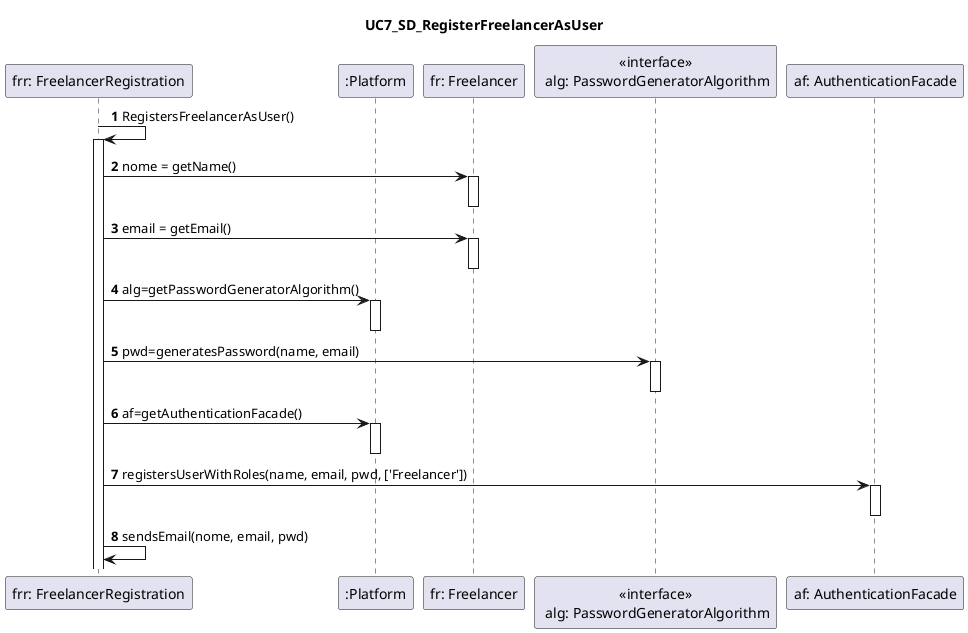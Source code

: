 @startuml
autonumber
title UC7_SD_RegisterFreelancerAsUser
participant "frr: FreelancerRegistration" as RF
participant ":Platform" as PLAT

participant "fr: Freelancer" as FR
participant "<<interface>>\n alg: PasswordGeneratorAlgorithm" as PASS
participant "af: AuthenticationFacade" as AF

RF -> RF: RegistersFreelancerAsUser()

activate RF
RF -> FR: nome = getName()
activate FR
deactivate FR

RF -> FR: email = getEmail()
activate FR
deactivate FR

RF -> PLAT: alg=getPasswordGeneratorAlgorithm()
activate PLAT
deactivate PLAT

RF -> PASS: pwd=generatesPassword(name, email)
activate PASS
deactivate PASS

RF -> PLAT: af=getAuthenticationFacade()
activate PLAT
deactivate PLAT

RF -> AF : registersUserWithRoles(name, email, pwd, ['Freelancer'])
activate AF
deactivate AF
deactivate AF


RF -> RF : sendsEmail(nome, email, pwd)


@enduml

